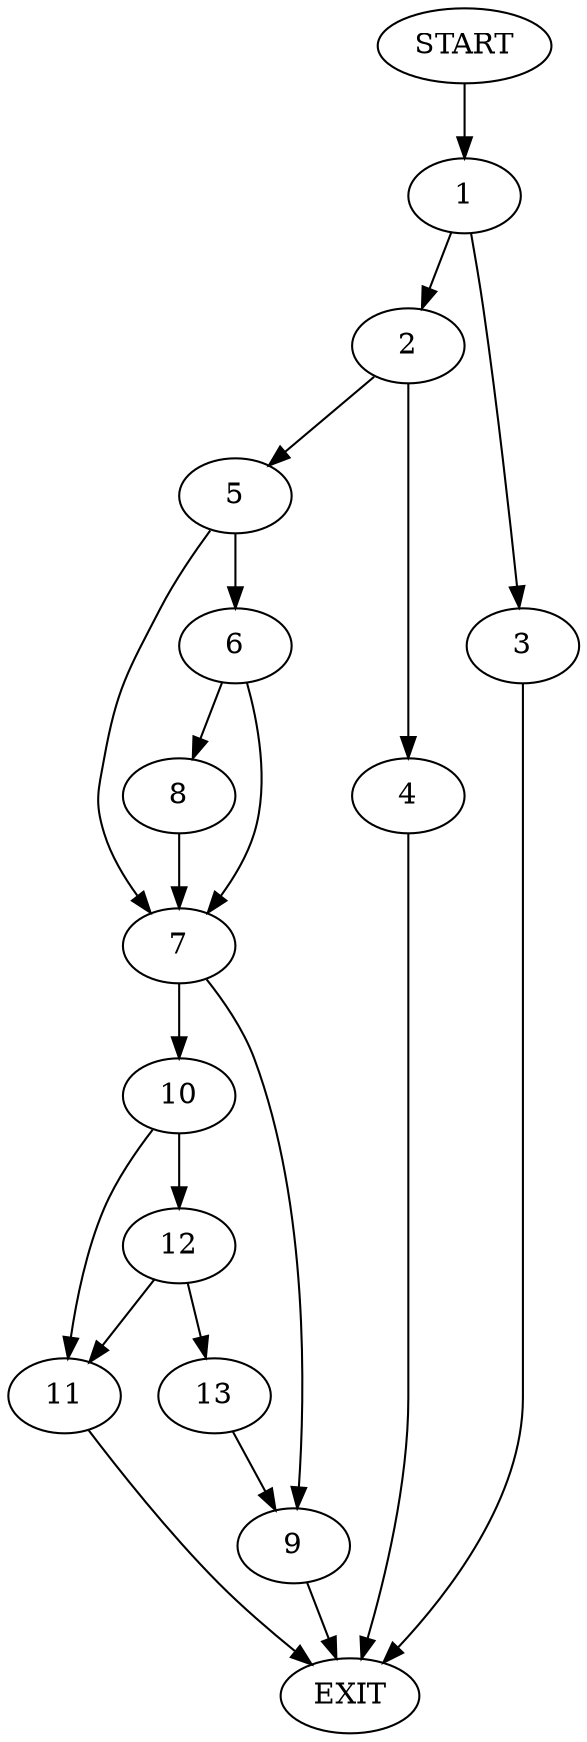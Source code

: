 digraph {
0 [label="START"]
14 [label="EXIT"]
0 -> 1
1 -> 2
1 -> 3
3 -> 14
2 -> 4
2 -> 5
5 -> 6
5 -> 7
4 -> 14
6 -> 8
6 -> 7
7 -> 9
7 -> 10
8 -> 7
9 -> 14
10 -> 11
10 -> 12
11 -> 14
12 -> 11
12 -> 13
13 -> 9
}
